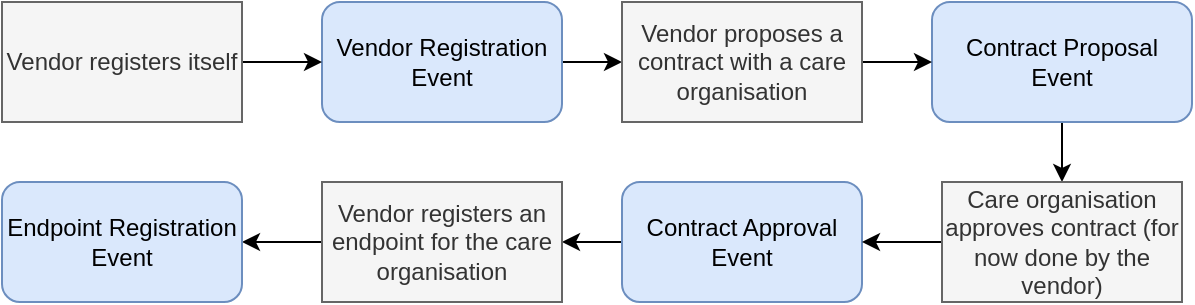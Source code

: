 <mxfile version="12.5.1" type="device"><diagram name="Page-1" id="74e2e168-ea6b-b213-b513-2b3c1d86103e"><mxGraphModel dx="1426" dy="672" grid="1" gridSize="10" guides="1" tooltips="1" connect="1" arrows="1" fold="1" page="1" pageScale="1" pageWidth="1100" pageHeight="850" background="#ffffff" math="0" shadow="0"><root><mxCell id="0"/><mxCell id="1" parent="0"/><mxCell id="Yf5iqven0lgZVKNKCf92-13" value="" style="edgeStyle=orthogonalEdgeStyle;rounded=0;orthogonalLoop=1;jettySize=auto;html=1;" edge="1" parent="1" source="Yf5iqven0lgZVKNKCf92-1" target="Yf5iqven0lgZVKNKCf92-12"><mxGeometry relative="1" as="geometry"/></mxCell><mxCell id="Yf5iqven0lgZVKNKCf92-1" value="Vendor Registration Event" style="rounded=1;whiteSpace=wrap;html=1;fillColor=#dae8fc;strokeColor=#6c8ebf;" vertex="1" parent="1"><mxGeometry x="180" y="20" width="120" height="60" as="geometry"/></mxCell><mxCell id="Yf5iqven0lgZVKNKCf92-16" value="" style="edgeStyle=orthogonalEdgeStyle;rounded=0;orthogonalLoop=1;jettySize=auto;html=1;" edge="1" parent="1" source="Yf5iqven0lgZVKNKCf92-3" target="Yf5iqven0lgZVKNKCf92-14"><mxGeometry relative="1" as="geometry"/></mxCell><mxCell id="Yf5iqven0lgZVKNKCf92-3" value="Contract Proposal Event" style="rounded=1;whiteSpace=wrap;html=1;fillColor=#dae8fc;strokeColor=#6c8ebf;" vertex="1" parent="1"><mxGeometry x="485" y="20" width="130" height="60" as="geometry"/></mxCell><mxCell id="Yf5iqven0lgZVKNKCf92-19" value="" style="edgeStyle=orthogonalEdgeStyle;rounded=0;orthogonalLoop=1;jettySize=auto;html=1;" edge="1" parent="1" source="Yf5iqven0lgZVKNKCf92-6" target="Yf5iqven0lgZVKNKCf92-18"><mxGeometry relative="1" as="geometry"/></mxCell><mxCell id="Yf5iqven0lgZVKNKCf92-6" value="Contract Approval Event" style="rounded=1;whiteSpace=wrap;html=1;fillColor=#dae8fc;strokeColor=#6c8ebf;" vertex="1" parent="1"><mxGeometry x="330" y="110" width="120" height="60" as="geometry"/></mxCell><mxCell id="Yf5iqven0lgZVKNKCf92-11" value="" style="edgeStyle=orthogonalEdgeStyle;rounded=0;orthogonalLoop=1;jettySize=auto;html=1;" edge="1" parent="1" source="Yf5iqven0lgZVKNKCf92-10" target="Yf5iqven0lgZVKNKCf92-1"><mxGeometry relative="1" as="geometry"/></mxCell><mxCell id="Yf5iqven0lgZVKNKCf92-10" value="Vendor registers itself" style="rounded=0;whiteSpace=wrap;html=1;fillColor=#f5f5f5;strokeColor=#666666;fontColor=#333333;" vertex="1" parent="1"><mxGeometry x="20" y="20" width="120" height="60" as="geometry"/></mxCell><mxCell id="Yf5iqven0lgZVKNKCf92-15" value="" style="edgeStyle=orthogonalEdgeStyle;rounded=0;orthogonalLoop=1;jettySize=auto;html=1;" edge="1" parent="1" source="Yf5iqven0lgZVKNKCf92-12" target="Yf5iqven0lgZVKNKCf92-3"><mxGeometry relative="1" as="geometry"/></mxCell><mxCell id="Yf5iqven0lgZVKNKCf92-12" value="Vendor proposes a contract with a care organisation" style="rounded=0;whiteSpace=wrap;html=1;fillColor=#f5f5f5;strokeColor=#666666;fontColor=#333333;" vertex="1" parent="1"><mxGeometry x="330" y="20" width="120" height="60" as="geometry"/></mxCell><mxCell id="Yf5iqven0lgZVKNKCf92-17" value="" style="edgeStyle=orthogonalEdgeStyle;rounded=0;orthogonalLoop=1;jettySize=auto;html=1;" edge="1" parent="1" source="Yf5iqven0lgZVKNKCf92-14" target="Yf5iqven0lgZVKNKCf92-6"><mxGeometry relative="1" as="geometry"/></mxCell><mxCell id="Yf5iqven0lgZVKNKCf92-14" value="Care organisation approves contract (for now done by the vendor)" style="rounded=0;whiteSpace=wrap;html=1;fillColor=#f5f5f5;strokeColor=#666666;fontColor=#333333;" vertex="1" parent="1"><mxGeometry x="490" y="110" width="120" height="60" as="geometry"/></mxCell><mxCell id="Yf5iqven0lgZVKNKCf92-21" value="" style="edgeStyle=orthogonalEdgeStyle;rounded=0;orthogonalLoop=1;jettySize=auto;html=1;" edge="1" parent="1" source="Yf5iqven0lgZVKNKCf92-18" target="Yf5iqven0lgZVKNKCf92-20"><mxGeometry relative="1" as="geometry"/></mxCell><mxCell id="Yf5iqven0lgZVKNKCf92-18" value="Vendor registers an endpoint for the care organisation" style="rounded=0;whiteSpace=wrap;html=1;fillColor=#f5f5f5;strokeColor=#666666;fontColor=#333333;" vertex="1" parent="1"><mxGeometry x="180" y="110" width="120" height="60" as="geometry"/></mxCell><mxCell id="Yf5iqven0lgZVKNKCf92-20" value="Endpoint Registration Event" style="rounded=1;whiteSpace=wrap;html=1;fillColor=#dae8fc;strokeColor=#6c8ebf;" vertex="1" parent="1"><mxGeometry x="20" y="110" width="120" height="60" as="geometry"/></mxCell></root></mxGraphModel></diagram></mxfile>